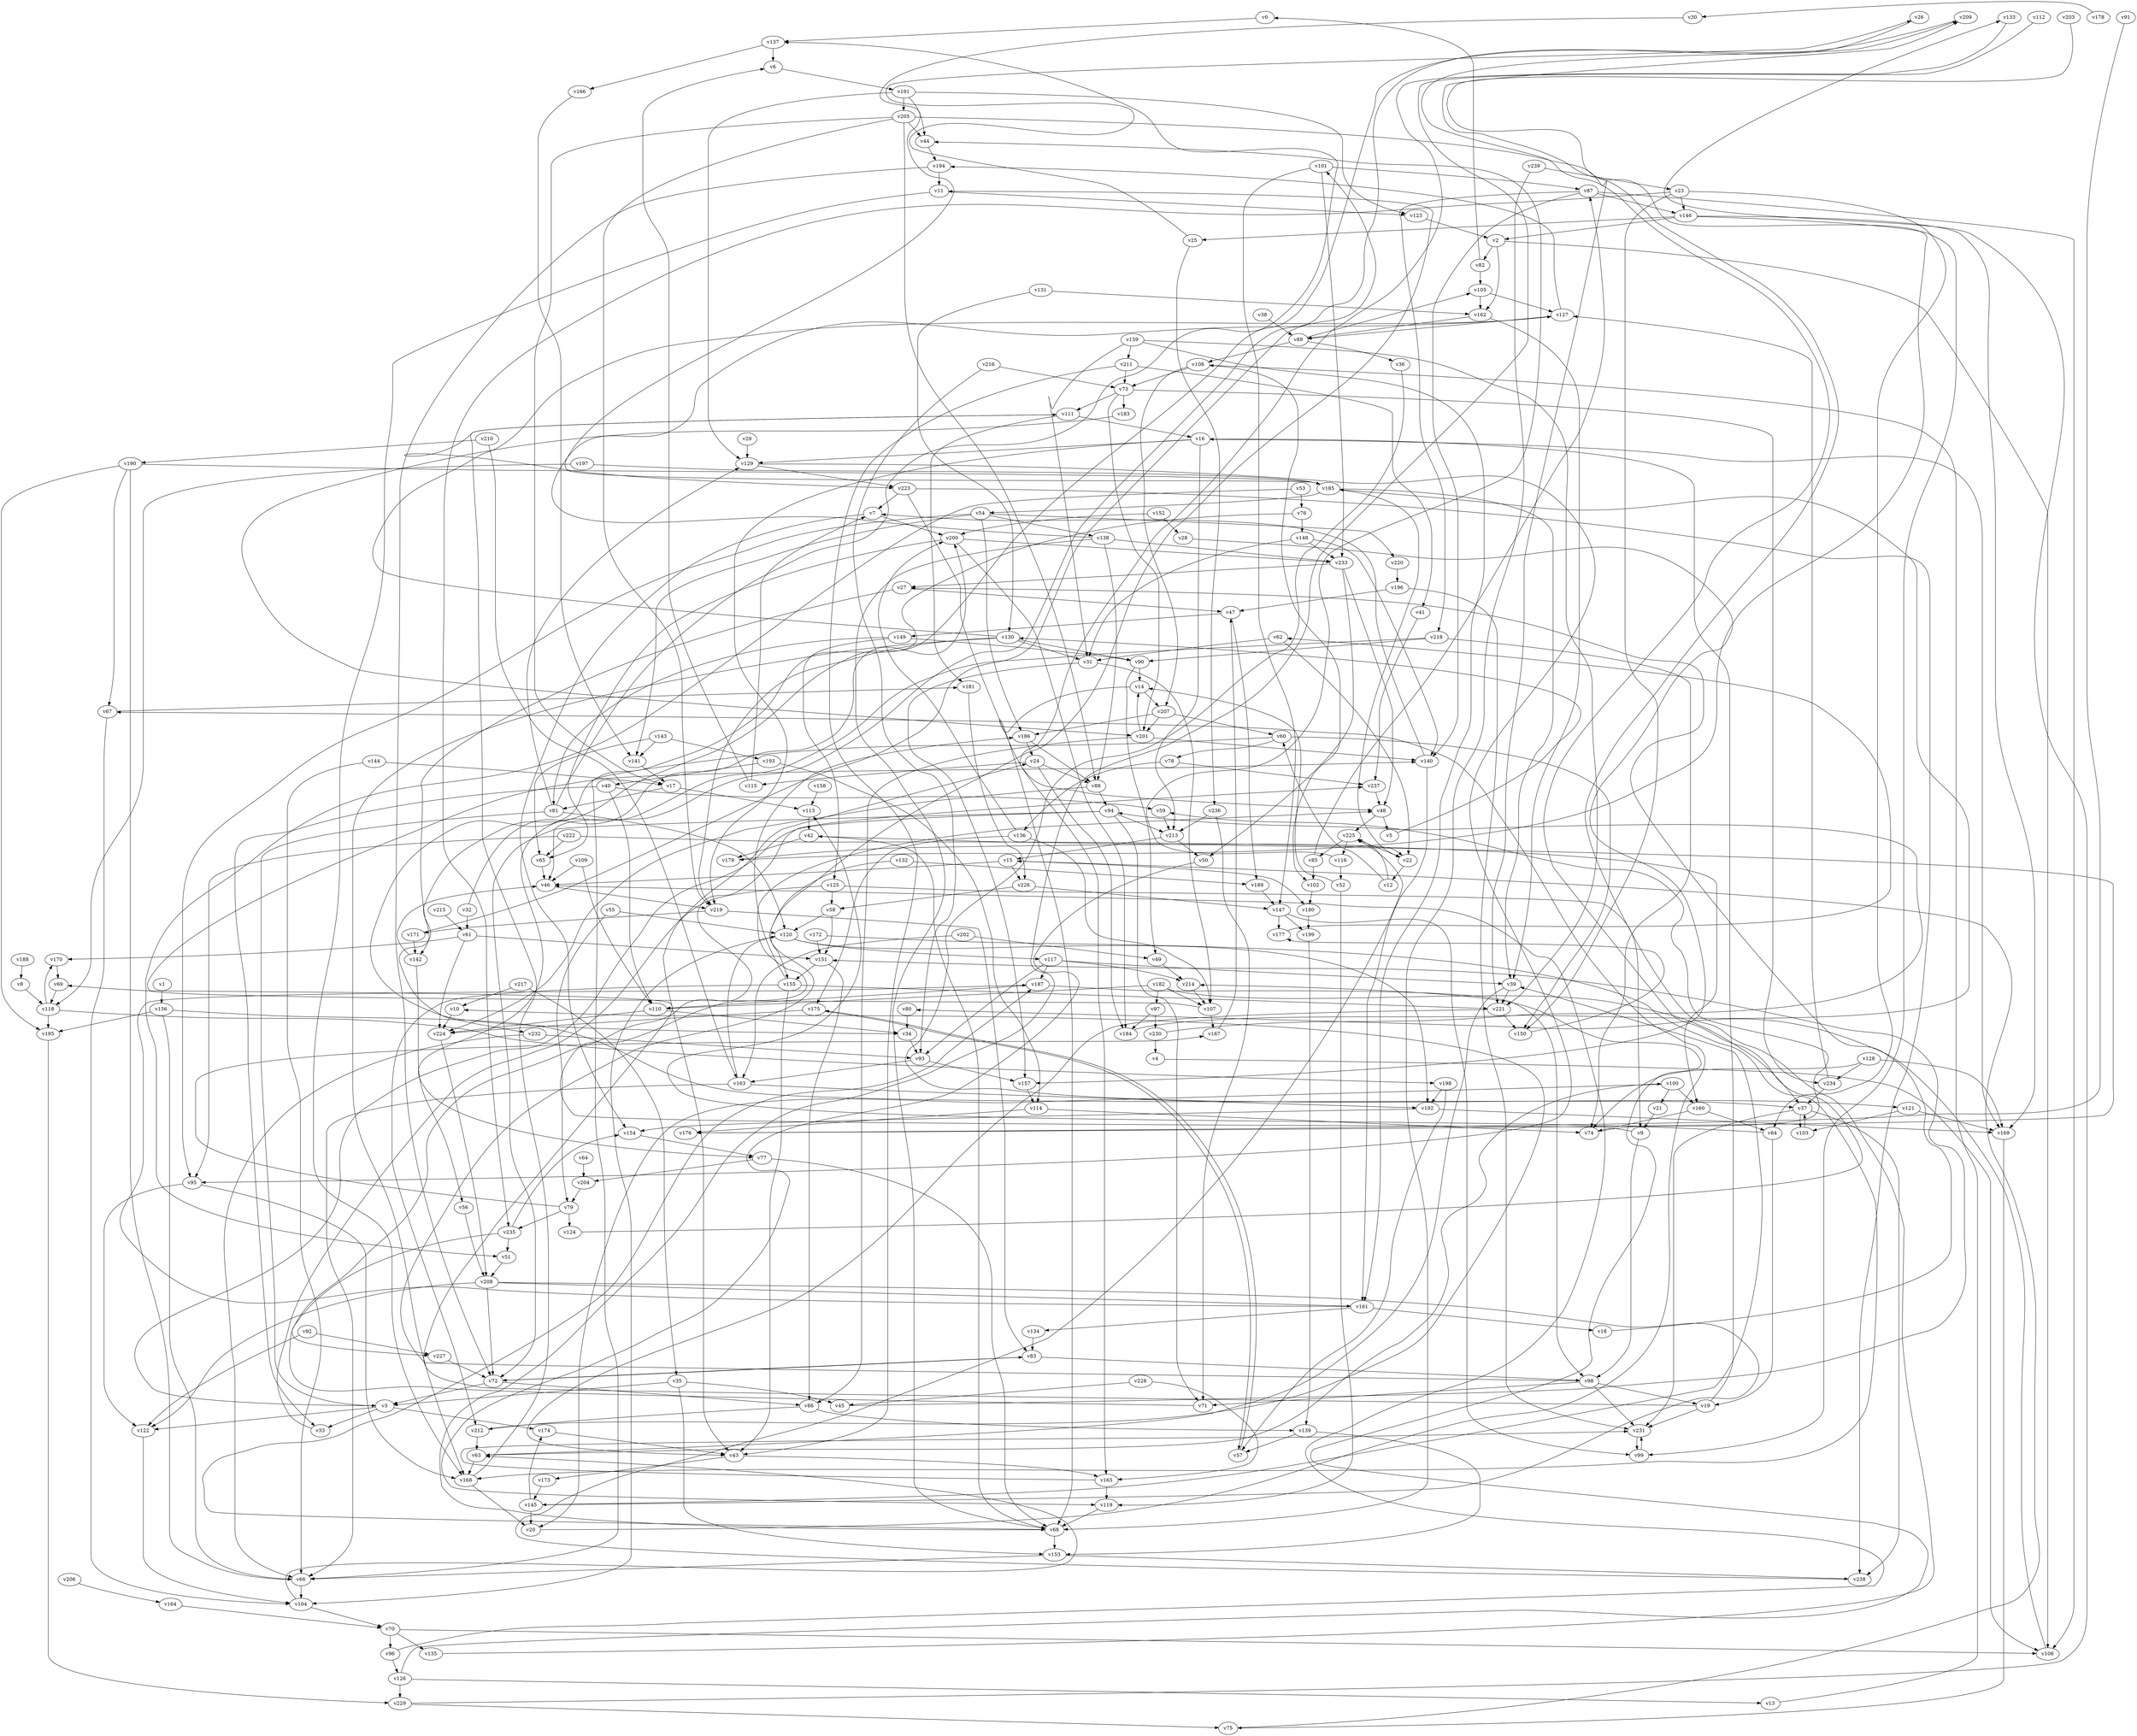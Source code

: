 // Benchmark game 347 - 240 vertices
// time_bound: 65
// targets: v199
digraph G {
    v0 [name="v0", player=1];
    v1 [name="v1", player=0];
    v2 [name="v2", player=1];
    v3 [name="v3", player=0];
    v4 [name="v4", player=0];
    v5 [name="v5", player=1];
    v6 [name="v6", player=0];
    v7 [name="v7", player=1];
    v8 [name="v8", player=1];
    v9 [name="v9", player=0];
    v10 [name="v10", player=1];
    v11 [name="v11", player=1];
    v12 [name="v12", player=0];
    v13 [name="v13", player=1];
    v14 [name="v14", player=1];
    v15 [name="v15", player=1];
    v16 [name="v16", player=1];
    v17 [name="v17", player=0];
    v18 [name="v18", player=0];
    v19 [name="v19", player=0];
    v20 [name="v20", player=0];
    v21 [name="v21", player=0];
    v22 [name="v22", player=0];
    v23 [name="v23", player=1];
    v24 [name="v24", player=0];
    v25 [name="v25", player=1];
    v26 [name="v26", player=1];
    v27 [name="v27", player=0];
    v28 [name="v28", player=0];
    v29 [name="v29", player=0];
    v30 [name="v30", player=0];
    v31 [name="v31", player=1];
    v32 [name="v32", player=1];
    v33 [name="v33", player=1];
    v34 [name="v34", player=1];
    v35 [name="v35", player=1];
    v36 [name="v36", player=0];
    v37 [name="v37", player=0];
    v38 [name="v38", player=0];
    v39 [name="v39", player=1];
    v40 [name="v40", player=0];
    v41 [name="v41", player=1];
    v42 [name="v42", player=0];
    v43 [name="v43", player=1];
    v44 [name="v44", player=1];
    v45 [name="v45", player=0];
    v46 [name="v46", player=0];
    v47 [name="v47", player=0];
    v48 [name="v48", player=0];
    v49 [name="v49", player=1];
    v50 [name="v50", player=1];
    v51 [name="v51", player=1];
    v52 [name="v52", player=1];
    v53 [name="v53", player=0];
    v54 [name="v54", player=1];
    v55 [name="v55", player=1];
    v56 [name="v56", player=1];
    v57 [name="v57", player=1];
    v58 [name="v58", player=1];
    v59 [name="v59", player=0];
    v60 [name="v60", player=0];
    v61 [name="v61", player=1];
    v62 [name="v62", player=0];
    v63 [name="v63", player=0];
    v64 [name="v64", player=1];
    v65 [name="v65", player=0];
    v66 [name="v66", player=1];
    v67 [name="v67", player=1];
    v68 [name="v68", player=0];
    v69 [name="v69", player=0];
    v70 [name="v70", player=1];
    v71 [name="v71", player=0];
    v72 [name="v72", player=1];
    v73 [name="v73", player=1];
    v74 [name="v74", player=1];
    v75 [name="v75", player=0];
    v76 [name="v76", player=0];
    v77 [name="v77", player=1];
    v78 [name="v78", player=0];
    v79 [name="v79", player=0];
    v80 [name="v80", player=1];
    v81 [name="v81", player=1];
    v82 [name="v82", player=1];
    v83 [name="v83", player=0];
    v84 [name="v84", player=1];
    v85 [name="v85", player=1];
    v86 [name="v86", player=0];
    v87 [name="v87", player=1];
    v88 [name="v88", player=0];
    v89 [name="v89", player=0];
    v90 [name="v90", player=0];
    v91 [name="v91", player=1];
    v92 [name="v92", player=1];
    v93 [name="v93", player=1];
    v94 [name="v94", player=1];
    v95 [name="v95", player=0];
    v96 [name="v96", player=1];
    v97 [name="v97", player=0];
    v98 [name="v98", player=1];
    v99 [name="v99", player=1];
    v100 [name="v100", player=0];
    v101 [name="v101", player=0];
    v102 [name="v102", player=1];
    v103 [name="v103", player=0];
    v104 [name="v104", player=1];
    v105 [name="v105", player=0];
    v106 [name="v106", player=1];
    v107 [name="v107", player=1];
    v108 [name="v108", player=0];
    v109 [name="v109", player=0];
    v110 [name="v110", player=1];
    v111 [name="v111", player=1];
    v112 [name="v112", player=1];
    v113 [name="v113", player=0];
    v114 [name="v114", player=1];
    v115 [name="v115", player=1];
    v116 [name="v116", player=0];
    v117 [name="v117", player=0];
    v118 [name="v118", player=1];
    v119 [name="v119", player=1];
    v120 [name="v120", player=1];
    v121 [name="v121", player=1];
    v122 [name="v122", player=0];
    v123 [name="v123", player=1];
    v124 [name="v124", player=1];
    v125 [name="v125", player=1];
    v126 [name="v126", player=0];
    v127 [name="v127", player=0];
    v128 [name="v128", player=0];
    v129 [name="v129", player=1];
    v130 [name="v130", player=1];
    v131 [name="v131", player=1];
    v132 [name="v132", player=1];
    v133 [name="v133", player=1];
    v134 [name="v134", player=0];
    v135 [name="v135", player=0];
    v136 [name="v136", player=1];
    v137 [name="v137", player=1];
    v138 [name="v138", player=0];
    v139 [name="v139", player=1];
    v140 [name="v140", player=1];
    v141 [name="v141", player=1];
    v142 [name="v142", player=0];
    v143 [name="v143", player=0];
    v144 [name="v144", player=1];
    v145 [name="v145", player=0];
    v146 [name="v146", player=0];
    v147 [name="v147", player=1];
    v148 [name="v148", player=0];
    v149 [name="v149", player=1];
    v150 [name="v150", player=1];
    v151 [name="v151", player=1];
    v152 [name="v152", player=0];
    v153 [name="v153", player=0];
    v154 [name="v154", player=1];
    v155 [name="v155", player=0];
    v156 [name="v156", player=0];
    v157 [name="v157", player=0];
    v158 [name="v158", player=0];
    v159 [name="v159", player=1];
    v160 [name="v160", player=0];
    v161 [name="v161", player=1];
    v162 [name="v162", player=0];
    v163 [name="v163", player=1];
    v164 [name="v164", player=1];
    v165 [name="v165", player=0];
    v166 [name="v166", player=0];
    v167 [name="v167", player=0];
    v168 [name="v168", player=1];
    v169 [name="v169", player=0];
    v170 [name="v170", player=0];
    v171 [name="v171", player=0];
    v172 [name="v172", player=1];
    v173 [name="v173", player=0];
    v174 [name="v174", player=0];
    v175 [name="v175", player=0];
    v176 [name="v176", player=1];
    v177 [name="v177", player=1];
    v178 [name="v178", player=1];
    v179 [name="v179", player=1];
    v180 [name="v180", player=0];
    v181 [name="v181", player=1];
    v182 [name="v182", player=0];
    v183 [name="v183", player=0];
    v184 [name="v184", player=0];
    v185 [name="v185", player=1];
    v186 [name="v186", player=1];
    v187 [name="v187", player=0];
    v188 [name="v188", player=1];
    v189 [name="v189", player=1];
    v190 [name="v190", player=1];
    v191 [name="v191", player=0];
    v192 [name="v192", player=1];
    v193 [name="v193", player=0];
    v194 [name="v194", player=0];
    v195 [name="v195", player=1];
    v196 [name="v196", player=1];
    v197 [name="v197", player=0];
    v198 [name="v198", player=1];
    v199 [name="v199", player=0, target=1];
    v200 [name="v200", player=0];
    v201 [name="v201", player=1];
    v202 [name="v202", player=0];
    v203 [name="v203", player=1];
    v204 [name="v204", player=1];
    v205 [name="v205", player=0];
    v206 [name="v206", player=1];
    v207 [name="v207", player=1];
    v208 [name="v208", player=0];
    v209 [name="v209", player=0];
    v210 [name="v210", player=0];
    v211 [name="v211", player=0];
    v212 [name="v212", player=1];
    v213 [name="v213", player=1];
    v214 [name="v214", player=1];
    v215 [name="v215", player=1];
    v216 [name="v216", player=1];
    v217 [name="v217", player=0];
    v218 [name="v218", player=0];
    v219 [name="v219", player=1];
    v220 [name="v220", player=1];
    v221 [name="v221", player=0];
    v222 [name="v222", player=1];
    v223 [name="v223", player=1];
    v224 [name="v224", player=1];
    v225 [name="v225", player=1];
    v226 [name="v226", player=1];
    v227 [name="v227", player=0];
    v228 [name="v228", player=0];
    v229 [name="v229", player=0];
    v230 [name="v230", player=1];
    v231 [name="v231", player=1];
    v232 [name="v232", player=1];
    v233 [name="v233", player=0];
    v234 [name="v234", player=0];
    v235 [name="v235", player=0];
    v236 [name="v236", player=0];
    v237 [name="v237", player=0];
    v238 [name="v238", player=0];
    v239 [name="v239", player=0];

    v0 -> v137;
    v1 -> v156;
    v2 -> v162;
    v3 -> v122;
    v4 -> v106 [constraint="t < 14"];
    v5 -> v130 [constraint="t >= 4"];
    v6 -> v191;
    v7 -> v200;
    v8 -> v118;
    v9 -> v48 [constraint="t < 8"];
    v10 -> v224;
    v11 -> v168;
    v12 -> v225;
    v13 -> v108;
    v14 -> v68;
    v15 -> v180;
    v16 -> v219;
    v17 -> v113;
    v18 -> v27 [constraint="t < 8"];
    v19 -> v69 [constraint="t mod 3 == 1"];
    v20 -> v67 [constraint="t < 12"];
    v21 -> v9;
    v22 -> v12;
    v23 -> v150;
    v24 -> v184;
    v25 -> v26 [constraint="t mod 2 == 0"];
    v26 -> v46 [constraint="t mod 5 == 1"];
    v27 -> v47;
    v28 -> v157 [constraint="t < 5"];
    v29 -> v129;
    v30 -> v185 [constraint="t mod 3 == 0"];
    v31 -> v107;
    v32 -> v200 [constraint="t < 15"];
    v33 -> v24 [constraint="t mod 2 == 0"];
    v34 -> v93;
    v35 -> v45;
    v36 -> v121 [constraint="t >= 5"];
    v37 -> v103;
    v38 -> v89;
    v39 -> v63 [constraint="t < 13"];
    v40 -> v33;
    v41 -> v237;
    v42 -> v68;
    v43 -> v173;
    v44 -> v194;
    v45 -> v151 [constraint="t >= 5"];
    v46 -> v219;
    v47 -> v149;
    v48 -> v225;
    v49 -> v214;
    v50 -> v119 [constraint="t mod 2 == 1"];
    v51 -> v208;
    v52 -> v119;
    v53 -> v51 [constraint="t >= 1"];
    v54 -> v186;
    v55 -> v79;
    v56 -> v208;
    v57 -> v175 [constraint="t >= 4"];
    v58 -> v120;
    v59 -> v213;
    v60 -> v78;
    v61 -> v170;
    v62 -> v22;
    v63 -> v100 [constraint="t >= 1"];
    v64 -> v204;
    v65 -> v46;
    v66 -> v104;
    v67 -> v181 [constraint="t mod 2 == 0"];
    v68 -> v187 [constraint="t >= 5"];
    v69 -> v118;
    v70 -> v106;
    v71 -> v237 [constraint="t >= 1"];
    v72 -> v83 [constraint="t mod 4 == 0"];
    v73 -> v234;
    v74 -> v59 [constraint="t < 8"];
    v75 -> v15 [constraint="t >= 1"];
    v76 -> v34 [constraint="t >= 1"];
    v77 -> v204;
    v78 -> v237;
    v79 -> v167 [constraint="t < 9"];
    v80 -> v34;
    v81 -> v137 [constraint="t >= 4"];
    v82 -> v0;
    v83 -> v98;
    v84 -> v113 [constraint="t mod 2 == 1"];
    v85 -> v87 [constraint="t mod 5 == 0"];
    v86 -> v212;
    v87 -> v106;
    v88 -> v224 [constraint="t < 15"];
    v89 -> v108;
    v90 -> v49;
    v91 -> v176 [constraint="t < 11"];
    v92 -> v122;
    v93 -> v157;
    v94 -> v3 [constraint="t < 14"];
    v95 -> v168;
    v96 -> v46 [constraint="t mod 5 == 2"];
    v97 -> v184;
    v98 -> v11 [constraint="t mod 2 == 0"];
    v99 -> v231 [constraint="t mod 3 == 2"];
    v100 -> v20;
    v101 -> v147;
    v102 -> v180;
    v103 -> v37;
    v104 -> v63 [constraint="t mod 2 == 1"];
    v105 -> v162;
    v106 -> v80 [constraint="t mod 4 == 0"];
    v107 -> v140 [constraint="t < 8"];
    v108 -> v73;
    v109 -> v46;
    v110 -> v34;
    v111 -> v223 [constraint="t >= 5"];
    v112 -> v68 [constraint="t < 15"];
    v113 -> v42;
    v114 -> v74;
    v115 -> v6;
    v116 -> v44 [constraint="t < 9"];
    v117 -> v39;
    v118 -> v198 [constraint="t mod 3 == 1"];
    v119 -> v68;
    v120 -> v117;
    v121 -> v169;
    v122 -> v104;
    v123 -> v2;
    v124 -> v209 [constraint="t >= 4"];
    v125 -> v58;
    v126 -> v214 [constraint="t >= 3"];
    v127 -> v194;
    v128 -> v234;
    v129 -> v95 [constraint="t >= 1"];
    v130 -> v127 [constraint="t mod 2 == 1"];
    v131 -> v162;
    v132 -> v155;
    v133 -> v48 [constraint="t < 9"];
    v134 -> v83;
    v135 -> v209 [constraint="t >= 3"];
    v136 -> v175;
    v137 -> v6;
    v138 -> v127 [constraint="t < 14"];
    v139 -> v153;
    v140 -> v7;
    v141 -> v17;
    v142 -> v46;
    v143 -> v65;
    v144 -> v17;
    v145 -> v39 [constraint="t >= 1"];
    v146 -> v2;
    v147 -> v199;
    v148 -> v233;
    v149 -> v125;
    v150 -> v177 [constraint="t >= 4"];
    v151 -> v155;
    v152 -> v200;
    v153 -> v66;
    v154 -> v77;
    v155 -> v212;
    v156 -> v37 [constraint="t >= 2"];
    v157 -> v114;
    v158 -> v113;
    v159 -> v211;
    v160 -> v84;
    v161 -> v187 [constraint="t < 10"];
    v162 -> v39;
    v163 -> v66;
    v164 -> v70;
    v165 -> v231 [constraint="t < 11"];
    v166 -> v141;
    v167 -> v47;
    v168 -> v111;
    v169 -> v75;
    v170 -> v69;
    v171 -> v101 [constraint="t < 13"];
    v172 -> v168 [constraint="t < 7"];
    v173 -> v145;
    v174 -> v43;
    v175 -> v224;
    v176 -> v42 [constraint="t mod 5 == 1"];
    v177 -> v62 [constraint="t < 8"];
    v178 -> v30 [constraint="t mod 3 == 1"];
    v179 -> v22 [constraint="t >= 3"];
    v180 -> v199;
    v181 -> v226;
    v182 -> v110;
    v183 -> v201 [constraint="t >= 5"];
    v184 -> v185 [constraint="t mod 2 == 0"];
    v185 -> v22;
    v186 -> v24;
    v187 -> v98;
    v188 -> v8;
    v189 -> v147;
    v190 -> v195;
    v191 -> v205;
    v192 -> v169;
    v193 -> v114;
    v194 -> v11;
    v195 -> v229;
    v196 -> v231;
    v197 -> v185;
    v198 -> v57;
    v199 -> v139;
    v200 -> v233;
    v201 -> v14;
    v202 -> v163;
    v203 -> v179 [constraint="t >= 4"];
    v204 -> v79;
    v205 -> v44;
    v206 -> v164;
    v207 -> v201;
    v208 -> v145 [constraint="t >= 3"];
    v209 -> v232 [constraint="t >= 4"];
    v210 -> v163;
    v211 -> v43;
    v212 -> v10 [constraint="t < 8"];
    v213 -> v15;
    v214 -> v107;
    v215 -> v61;
    v216 -> v93;
    v217 -> v35;
    v218 -> v77 [constraint="t mod 5 == 3"];
    v219 -> v83;
    v220 -> v196;
    v221 -> v43 [constraint="t < 10"];
    v222 -> v160;
    v223 -> v7;
    v224 -> v208;
    v225 -> v116;
    v226 -> v58;
    v227 -> v72;
    v228 -> v165;
    v229 -> v133 [constraint="t mod 3 == 2"];
    v230 -> v94 [constraint="t < 8"];
    v231 -> v99;
    v232 -> v66;
    v233 -> v48;
    v234 -> v127;
    v235 -> v227 [constraint="t mod 2 == 0"];
    v236 -> v213;
    v237 -> v48;
    v238 -> v225 [constraint="t >= 4"];
    v239 -> v23;
    v211 -> v41;
    v232 -> v93;
    v225 -> v85;
    v100 -> v160;
    v87 -> v140;
    v230 -> v4;
    v222 -> v95;
    v223 -> v165;
    v54 -> v141;
    v82 -> v105;
    v190 -> v67;
    v111 -> v181;
    v58 -> v151;
    v137 -> v166;
    v70 -> v96;
    v81 -> v129;
    v27 -> v142;
    v218 -> v90;
    v163 -> v120;
    v79 -> v124;
    v201 -> v86;
    v17 -> v81;
    v226 -> v147;
    v2 -> v106;
    v86 -> v139;
    v63 -> v168;
    v194 -> v72;
    v146 -> v99;
    v216 -> v73;
    v172 -> v151;
    v84 -> v19;
    v105 -> v127;
    v202 -> v49;
    v159 -> v161;
    v159 -> v221;
    v14 -> v207;
    v85 -> v102;
    v161 -> v18;
    v2 -> v82;
    v162 -> v89;
    v12 -> v60;
    v109 -> v110;
    v165 -> v119;
    v229 -> v75;
    v207 -> v60;
    v70 -> v135;
    v55 -> v120;
    v101 -> v87;
    v126 -> v229;
    v233 -> v50;
    v118 -> v195;
    v130 -> v168;
    v131 -> v130;
    v79 -> v235;
    v108 -> v207;
    v73 -> v183;
    v235 -> v51;
    v228 -> v45;
    v60 -> v150;
    v130 -> v90;
    v81 -> v120;
    v90 -> v14;
    v23 -> v235;
    v67 -> v104;
    v110 -> v224;
    v160 -> v74;
    v191 -> v123;
    v47 -> v189;
    v15 -> v46;
    v23 -> v84;
    v138 -> v68;
    v88 -> v94;
    v52 -> v14;
    v117 -> v93;
    v144 -> v66;
    v3 -> v174;
    v233 -> v27;
    v132 -> v189;
    v185 -> v39;
    v182 -> v107;
    v32 -> v61;
    v155 -> v186;
    v128 -> v169;
    v24 -> v88;
    v11 -> v123;
    v72 -> v86;
    v97 -> v230;
    v108 -> v102;
    v235 -> v154;
    v156 -> v195;
    v130 -> v31;
    v115 -> v7;
    v92 -> v227;
    v140 -> v161;
    v16 -> v169;
    v40 -> v59;
    v151 -> v86;
    v205 -> v219;
    v198 -> v192;
    v205 -> v17;
    v117 -> v187;
    v129 -> v223;
    v120 -> v104;
    v234 -> v37;
    v121 -> v103;
    v171 -> v142;
    v223 -> v238;
    v15 -> v226;
    v136 -> v200;
    v156 -> v66;
    v61 -> v151;
    v126 -> v13;
    v19 -> v16;
    v72 -> v3;
    v101 -> v233;
    v211 -> v73;
    v213 -> v50;
    v61 -> v224;
    v175 -> v57;
    v161 -> v134;
    v190 -> v66;
    v73 -> v201;
    v187 -> v110;
    v152 -> v28;
    v217 -> v10;
    v147 -> v99;
    v142 -> v56;
    v149 -> v90;
    v200 -> v65;
    v149 -> v81;
    v148 -> v140;
    v143 -> v141;
    v143 -> v193;
    v98 -> v231;
    v62 -> v31;
    v221 -> v150;
    v77 -> v68;
    v147 -> v177;
    v128 -> v74;
    v117 -> v214;
    v212 -> v63;
    v168 -> v20;
    v200 -> v184;
    v94 -> v72;
    v3 -> v33;
    v73 -> v111;
    v87 -> v146;
    v155 -> v43;
    v19 -> v231;
    v54 -> v95;
    v146 -> v169;
    v43 -> v165;
    v54 -> v220;
    v186 -> v88;
    v96 -> v126;
    v39 -> v221;
    v218 -> v74;
    v145 -> v20;
    v53 -> v76;
    v89 -> v105;
    v210 -> v190;
    v48 -> v5;
    v94 -> v71;
    v191 -> v129;
    v208 -> v122;
    v190 -> v185;
    v42 -> v179;
    v192 -> v154;
    v23 -> v146;
    v145 -> v174;
    v76 -> v148;
    v81 -> v3;
    v208 -> v72;
    v37 -> v238;
    v138 -> v233;
    v125 -> v9;
    v222 -> v65;
    v130 -> v219;
    v163 -> v192;
    v208 -> v161;
    v236 -> v71;
    v100 -> v21;
    v35 -> v3;
    v118 -> v170;
    v225 -> v22;
    v138 -> v88;
    v93 -> v163;
    v196 -> v47;
    v35 -> v153;
    v111 -> v16;
    v155 -> v221;
    v136 -> v107;
    v25 -> v236;
    v125 -> v43;
    v78 -> v136;
    v207 -> v186;
    v94 -> v213;
    v205 -> v88;
    v89 -> v36;
    v95 -> v122;
    v127 -> v89;
    v182 -> v97;
    v104 -> v70;
    v24 -> v115;
    v107 -> v167;
    v16 -> v213;
    v87 -> v218;
    v120 -> v192;
    v197 -> v118;
    v185 -> v54;
    v31 -> v157;
    v83 -> v72;
    v146 -> v25;
    v37 -> v231;
    v114 -> v176;
    v40 -> v110;
    v148 -> v31;
    v7 -> v154;
    v68 -> v153;
    v219 -> v171;
    v139 -> v57;
    v116 -> v52;
    v98 -> v19;
    v239 -> v68;
    v191 -> v44;
    v201 -> v140;
    v193 -> v40;
    v205 -> v221;
    v153 -> v238;
    v98 -> v71;
    v159 -> v31;
    v9 -> v98;
    v60 -> v66;
    v54 -> v138;
    v182 -> v37;
    v16 -> v129;
}
